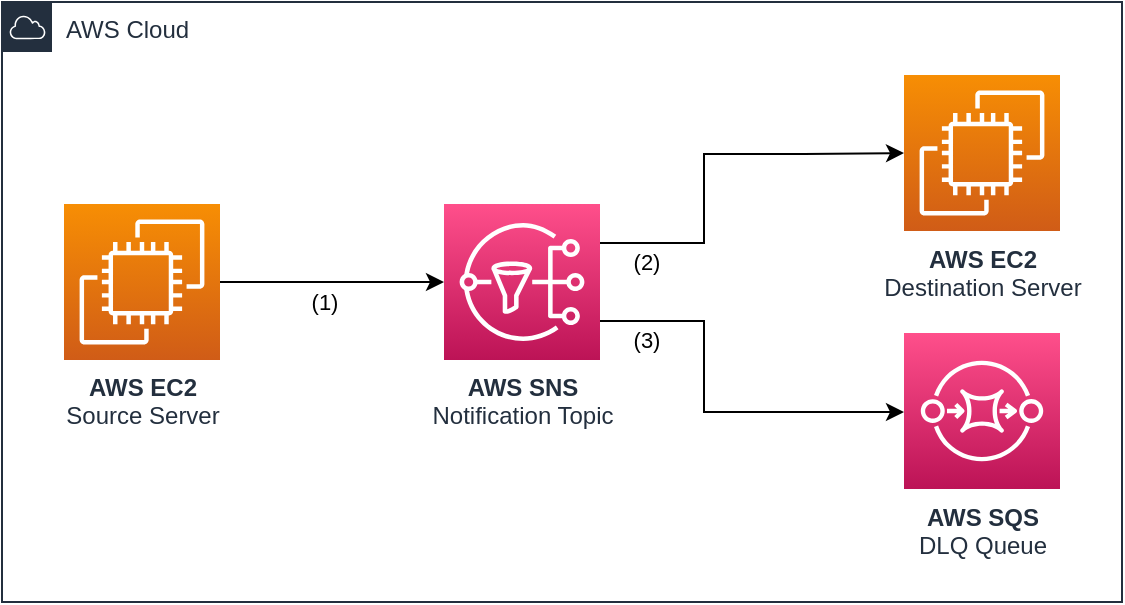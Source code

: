 <mxfile version="20.2.2" type="github">
  <diagram id="caynKrlvmAANhwfFWNpB" name="Page-1">
    <mxGraphModel dx="2942" dy="1114" grid="1" gridSize="10" guides="1" tooltips="1" connect="1" arrows="1" fold="1" page="1" pageScale="1" pageWidth="827" pageHeight="1169" math="0" shadow="0">
      <root>
        <mxCell id="0" />
        <mxCell id="1" parent="0" />
        <mxCell id="evNDBxI6ZCn4s6gntnHf-8" style="edgeStyle=orthogonalEdgeStyle;rounded=0;orthogonalLoop=1;jettySize=auto;html=1;exitX=1;exitY=0.5;exitDx=0;exitDy=0;exitPerimeter=0;" parent="1" source="l5a9UCpcYKZ8Kxy0lygq-2" edge="1">
          <mxGeometry relative="1" as="geometry">
            <mxPoint x="261" y="300.0" as="targetPoint" />
            <mxPoint x="126" y="300.048" as="sourcePoint" />
          </mxGeometry>
        </mxCell>
        <mxCell id="evNDBxI6ZCn4s6gntnHf-9" value="(1)" style="edgeLabel;html=1;align=center;verticalAlign=middle;resizable=0;points=[];" parent="evNDBxI6ZCn4s6gntnHf-8" vertex="1" connectable="0">
          <mxGeometry x="-0.343" relative="1" as="geometry">
            <mxPoint x="15" y="10" as="offset" />
          </mxGeometry>
        </mxCell>
        <mxCell id="l5a9UCpcYKZ8Kxy0lygq-1" value="AWS Cloud" style="points=[[0,0],[0.25,0],[0.5,0],[0.75,0],[1,0],[1,0.25],[1,0.5],[1,0.75],[1,1],[0.75,1],[0.5,1],[0.25,1],[0,1],[0,0.75],[0,0.5],[0,0.25]];outlineConnect=0;gradientColor=none;html=1;whiteSpace=wrap;fontSize=12;fontStyle=0;container=1;pointerEvents=0;collapsible=0;recursiveResize=0;shape=mxgraph.aws4.group;grIcon=mxgraph.aws4.group_aws_cloud;strokeColor=#232F3E;fillColor=none;verticalAlign=top;align=left;spacingLeft=30;fontColor=#232F3E;dashed=0;" parent="1" vertex="1">
          <mxGeometry x="40" y="160" width="560" height="300" as="geometry" />
        </mxCell>
        <mxCell id="l5a9UCpcYKZ8Kxy0lygq-2" value="&lt;b&gt;AWS EC2&lt;br&gt;&lt;/b&gt;Source Server" style="sketch=0;points=[[0,0,0],[0.25,0,0],[0.5,0,0],[0.75,0,0],[1,0,0],[0,1,0],[0.25,1,0],[0.5,1,0],[0.75,1,0],[1,1,0],[0,0.25,0],[0,0.5,0],[0,0.75,0],[1,0.25,0],[1,0.5,0],[1,0.75,0]];outlineConnect=0;fontColor=#232F3E;gradientColor=#F78E04;gradientDirection=north;fillColor=#D05C17;strokeColor=#ffffff;dashed=0;verticalLabelPosition=bottom;verticalAlign=top;align=center;html=1;fontSize=12;fontStyle=0;aspect=fixed;shape=mxgraph.aws4.resourceIcon;resIcon=mxgraph.aws4.ec2;" parent="l5a9UCpcYKZ8Kxy0lygq-1" vertex="1">
          <mxGeometry x="31" y="101" width="78" height="78" as="geometry" />
        </mxCell>
        <mxCell id="l5a9UCpcYKZ8Kxy0lygq-3" value="&lt;b&gt;AWS EC2&lt;br&gt;&lt;/b&gt;Destination Server" style="sketch=0;points=[[0,0,0],[0.25,0,0],[0.5,0,0],[0.75,0,0],[1,0,0],[0,1,0],[0.25,1,0],[0.5,1,0],[0.75,1,0],[1,1,0],[0,0.25,0],[0,0.5,0],[0,0.75,0],[1,0.25,0],[1,0.5,0],[1,0.75,0]];outlineConnect=0;fontColor=#232F3E;gradientColor=#F78E04;gradientDirection=north;fillColor=#D05C17;strokeColor=#ffffff;dashed=0;verticalLabelPosition=bottom;verticalAlign=top;align=center;html=1;fontSize=12;fontStyle=0;aspect=fixed;shape=mxgraph.aws4.resourceIcon;resIcon=mxgraph.aws4.ec2;" parent="l5a9UCpcYKZ8Kxy0lygq-1" vertex="1">
          <mxGeometry x="451" y="36.5" width="78" height="78" as="geometry" />
        </mxCell>
        <mxCell id="evNDBxI6ZCn4s6gntnHf-4" value="AWS SNS&lt;br&gt;&lt;span style=&quot;font-weight: normal;&quot;&gt;Notification Topic&lt;/span&gt;" style="sketch=0;points=[[0,0,0],[0.25,0,0],[0.5,0,0],[0.75,0,0],[1,0,0],[0,1,0],[0.25,1,0],[0.5,1,0],[0.75,1,0],[1,1,0],[0,0.25,0],[0,0.5,0],[0,0.75,0],[1,0.25,0],[1,0.5,0],[1,0.75,0]];outlineConnect=0;fontColor=#232F3E;gradientColor=#FF4F8B;gradientDirection=north;fillColor=#BC1356;strokeColor=#ffffff;dashed=0;verticalLabelPosition=bottom;verticalAlign=top;align=center;html=1;fontSize=12;fontStyle=1;aspect=fixed;shape=mxgraph.aws4.resourceIcon;resIcon=mxgraph.aws4.sns;" parent="l5a9UCpcYKZ8Kxy0lygq-1" vertex="1">
          <mxGeometry x="221" y="101" width="78" height="78" as="geometry" />
        </mxCell>
        <mxCell id="evNDBxI6ZCn4s6gntnHf-5" style="edgeStyle=orthogonalEdgeStyle;rounded=0;orthogonalLoop=1;jettySize=auto;html=1;exitX=1;exitY=0.25;exitDx=0;exitDy=0;exitPerimeter=0;entryX=0;entryY=0.5;entryDx=0;entryDy=0;entryPerimeter=0;" parent="l5a9UCpcYKZ8Kxy0lygq-1" source="evNDBxI6ZCn4s6gntnHf-4" target="l5a9UCpcYKZ8Kxy0lygq-3" edge="1">
          <mxGeometry relative="1" as="geometry">
            <Array as="points">
              <mxPoint x="351" y="121" />
              <mxPoint x="351" y="76" />
              <mxPoint x="401" y="76" />
            </Array>
            <mxPoint x="583.5" y="62" as="targetPoint" />
          </mxGeometry>
        </mxCell>
        <mxCell id="evNDBxI6ZCn4s6gntnHf-6" value="(2)" style="edgeLabel;html=1;align=center;verticalAlign=middle;resizable=0;points=[];" parent="evNDBxI6ZCn4s6gntnHf-5" vertex="1" connectable="0">
          <mxGeometry x="0.097" y="1" relative="1" as="geometry">
            <mxPoint x="-41" y="55" as="offset" />
          </mxGeometry>
        </mxCell>
        <mxCell id="evNDBxI6ZCn4s6gntnHf-11" value="&lt;b&gt;AWS SQS&lt;/b&gt;&lt;br&gt;DLQ Queue" style="sketch=0;points=[[0,0,0],[0.25,0,0],[0.5,0,0],[0.75,0,0],[1,0,0],[0,1,0],[0.25,1,0],[0.5,1,0],[0.75,1,0],[1,1,0],[0,0.25,0],[0,0.5,0],[0,0.75,0],[1,0.25,0],[1,0.5,0],[1,0.75,0]];outlineConnect=0;fontColor=#232F3E;gradientColor=#FF4F8B;gradientDirection=north;fillColor=#BC1356;strokeColor=#ffffff;dashed=0;verticalLabelPosition=bottom;verticalAlign=top;align=center;html=1;fontSize=12;fontStyle=0;aspect=fixed;shape=mxgraph.aws4.resourceIcon;resIcon=mxgraph.aws4.sqs;" parent="l5a9UCpcYKZ8Kxy0lygq-1" vertex="1">
          <mxGeometry x="451" y="165.5" width="78" height="78" as="geometry" />
        </mxCell>
        <mxCell id="evNDBxI6ZCn4s6gntnHf-17" style="edgeStyle=orthogonalEdgeStyle;rounded=0;orthogonalLoop=1;jettySize=auto;html=1;exitX=1;exitY=0.75;exitDx=0;exitDy=0;exitPerimeter=0;entryX=0;entryY=0.5;entryDx=0;entryDy=0;entryPerimeter=0;" parent="l5a9UCpcYKZ8Kxy0lygq-1" source="evNDBxI6ZCn4s6gntnHf-4" target="evNDBxI6ZCn4s6gntnHf-11" edge="1">
          <mxGeometry relative="1" as="geometry">
            <Array as="points">
              <mxPoint x="351" y="160" />
              <mxPoint x="351" y="205" />
              <mxPoint x="451" y="205" />
            </Array>
            <mxPoint x="401" y="170" as="sourcePoint" />
            <mxPoint x="521" y="220" as="targetPoint" />
          </mxGeometry>
        </mxCell>
        <mxCell id="evNDBxI6ZCn4s6gntnHf-18" value="(3)" style="edgeLabel;html=1;align=center;verticalAlign=middle;resizable=0;points=[];" parent="evNDBxI6ZCn4s6gntnHf-17" vertex="1" connectable="0">
          <mxGeometry x="-0.68" relative="1" as="geometry">
            <mxPoint x="-9" y="9" as="offset" />
          </mxGeometry>
        </mxCell>
      </root>
    </mxGraphModel>
  </diagram>
</mxfile>
